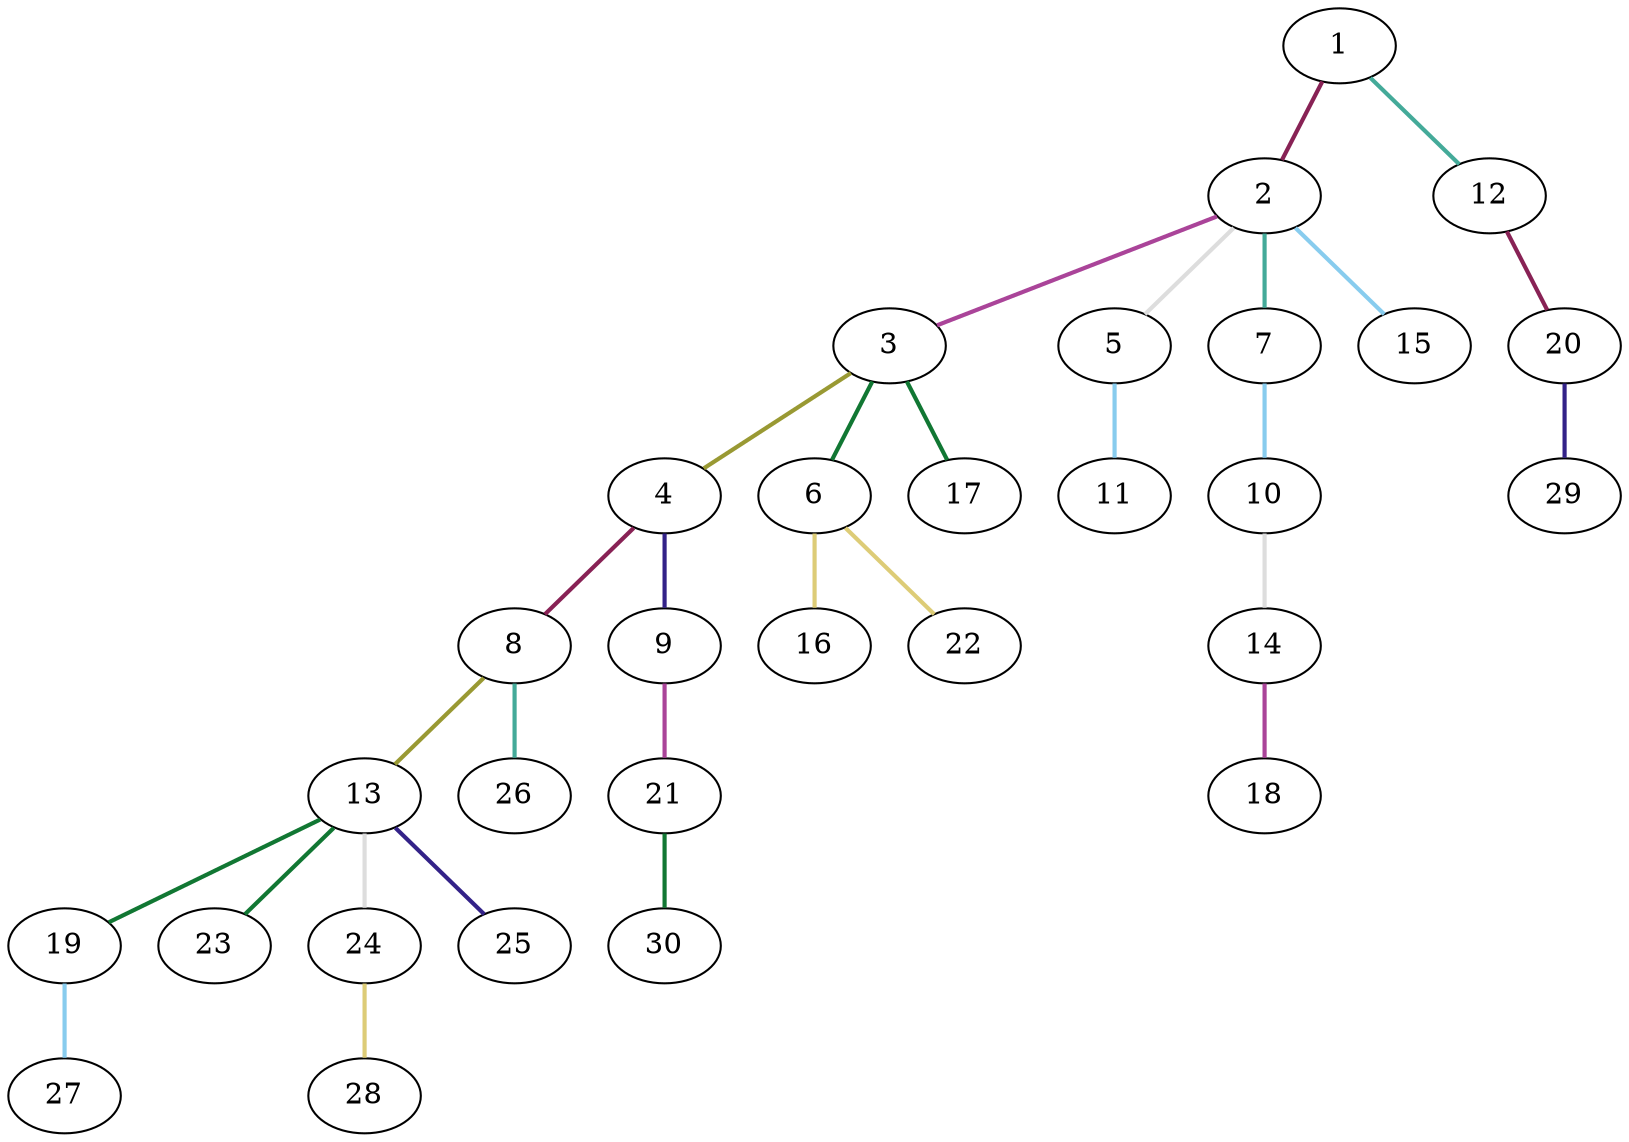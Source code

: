 graph {
	graph [rankdir=BT]
	1
	2
	2 -- 1 [color="#882255" style=bold]
	3
	3 -- 2 [color="#AA4499" style=bold]
	4
	4 -- 3 [color="#999933" style=bold]
	5
	5 -- 2 [color="#DDDDDD" style=bold]
	6
	6 -- 3 [color="#117733" style=bold]
	7
	7 -- 2 [color="#44AA99" style=bold]
	8
	8 -- 4 [color="#882255" style=bold]
	9
	9 -- 4 [color="#332288" style=bold]
	10
	10 -- 7 [color="#88CCEE" style=bold]
	11
	11 -- 5 [color="#88CCEE" style=bold]
	12
	12 -- 1 [color="#44AA99" style=bold]
	13
	13 -- 8 [color="#999933" style=bold]
	14
	14 -- 10 [color="#DDDDDD" style=bold]
	15
	15 -- 2 [color="#88CCEE" style=bold]
	16
	16 -- 6 [color="#DDCC77" style=bold]
	17
	17 -- 3 [color="#117733" style=bold]
	18
	18 -- 14 [color="#AA4499" style=bold]
	19
	19 -- 13 [color="#117733" style=bold]
	20
	20 -- 12 [color="#882255" style=bold]
	21
	21 -- 9 [color="#AA4499" style=bold]
	22
	22 -- 6 [color="#DDCC77" style=bold]
	23
	23 -- 13 [color="#117733" style=bold]
	24
	24 -- 13 [color="#DDDDDD" style=bold]
	25
	25 -- 13 [color="#332288" style=bold]
	26
	26 -- 8 [color="#44AA99" style=bold]
	27
	27 -- 19 [color="#88CCEE" style=bold]
	28
	28 -- 24 [color="#DDCC77" style=bold]
	29
	29 -- 20 [color="#332288" style=bold]
	30
	30 -- 21 [color="#117733" style=bold]
}
